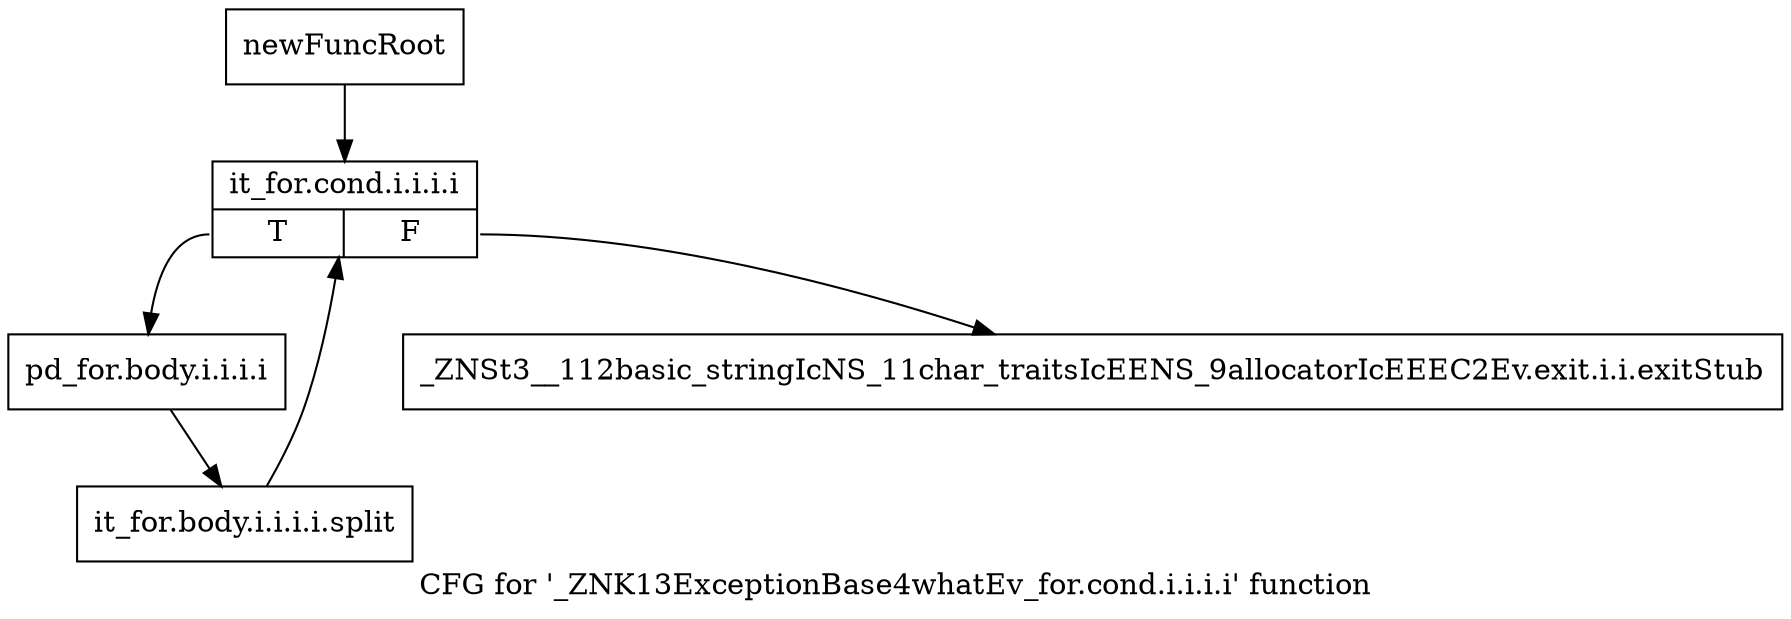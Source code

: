 digraph "CFG for '_ZNK13ExceptionBase4whatEv_for.cond.i.i.i.i' function" {
	label="CFG for '_ZNK13ExceptionBase4whatEv_for.cond.i.i.i.i' function";

	Node0x9092770 [shape=record,label="{newFuncRoot}"];
	Node0x9092770 -> Node0x9092810;
	Node0x90927c0 [shape=record,label="{_ZNSt3__112basic_stringIcNS_11char_traitsIcEENS_9allocatorIcEEEC2Ev.exit.i.i.exitStub}"];
	Node0x9092810 [shape=record,label="{it_for.cond.i.i.i.i|{<s0>T|<s1>F}}"];
	Node0x9092810:s0 -> Node0x9092860;
	Node0x9092810:s1 -> Node0x90927c0;
	Node0x9092860 [shape=record,label="{pd_for.body.i.i.i.i}"];
	Node0x9092860 -> Node0xc559280;
	Node0xc559280 [shape=record,label="{it_for.body.i.i.i.i.split}"];
	Node0xc559280 -> Node0x9092810;
}
